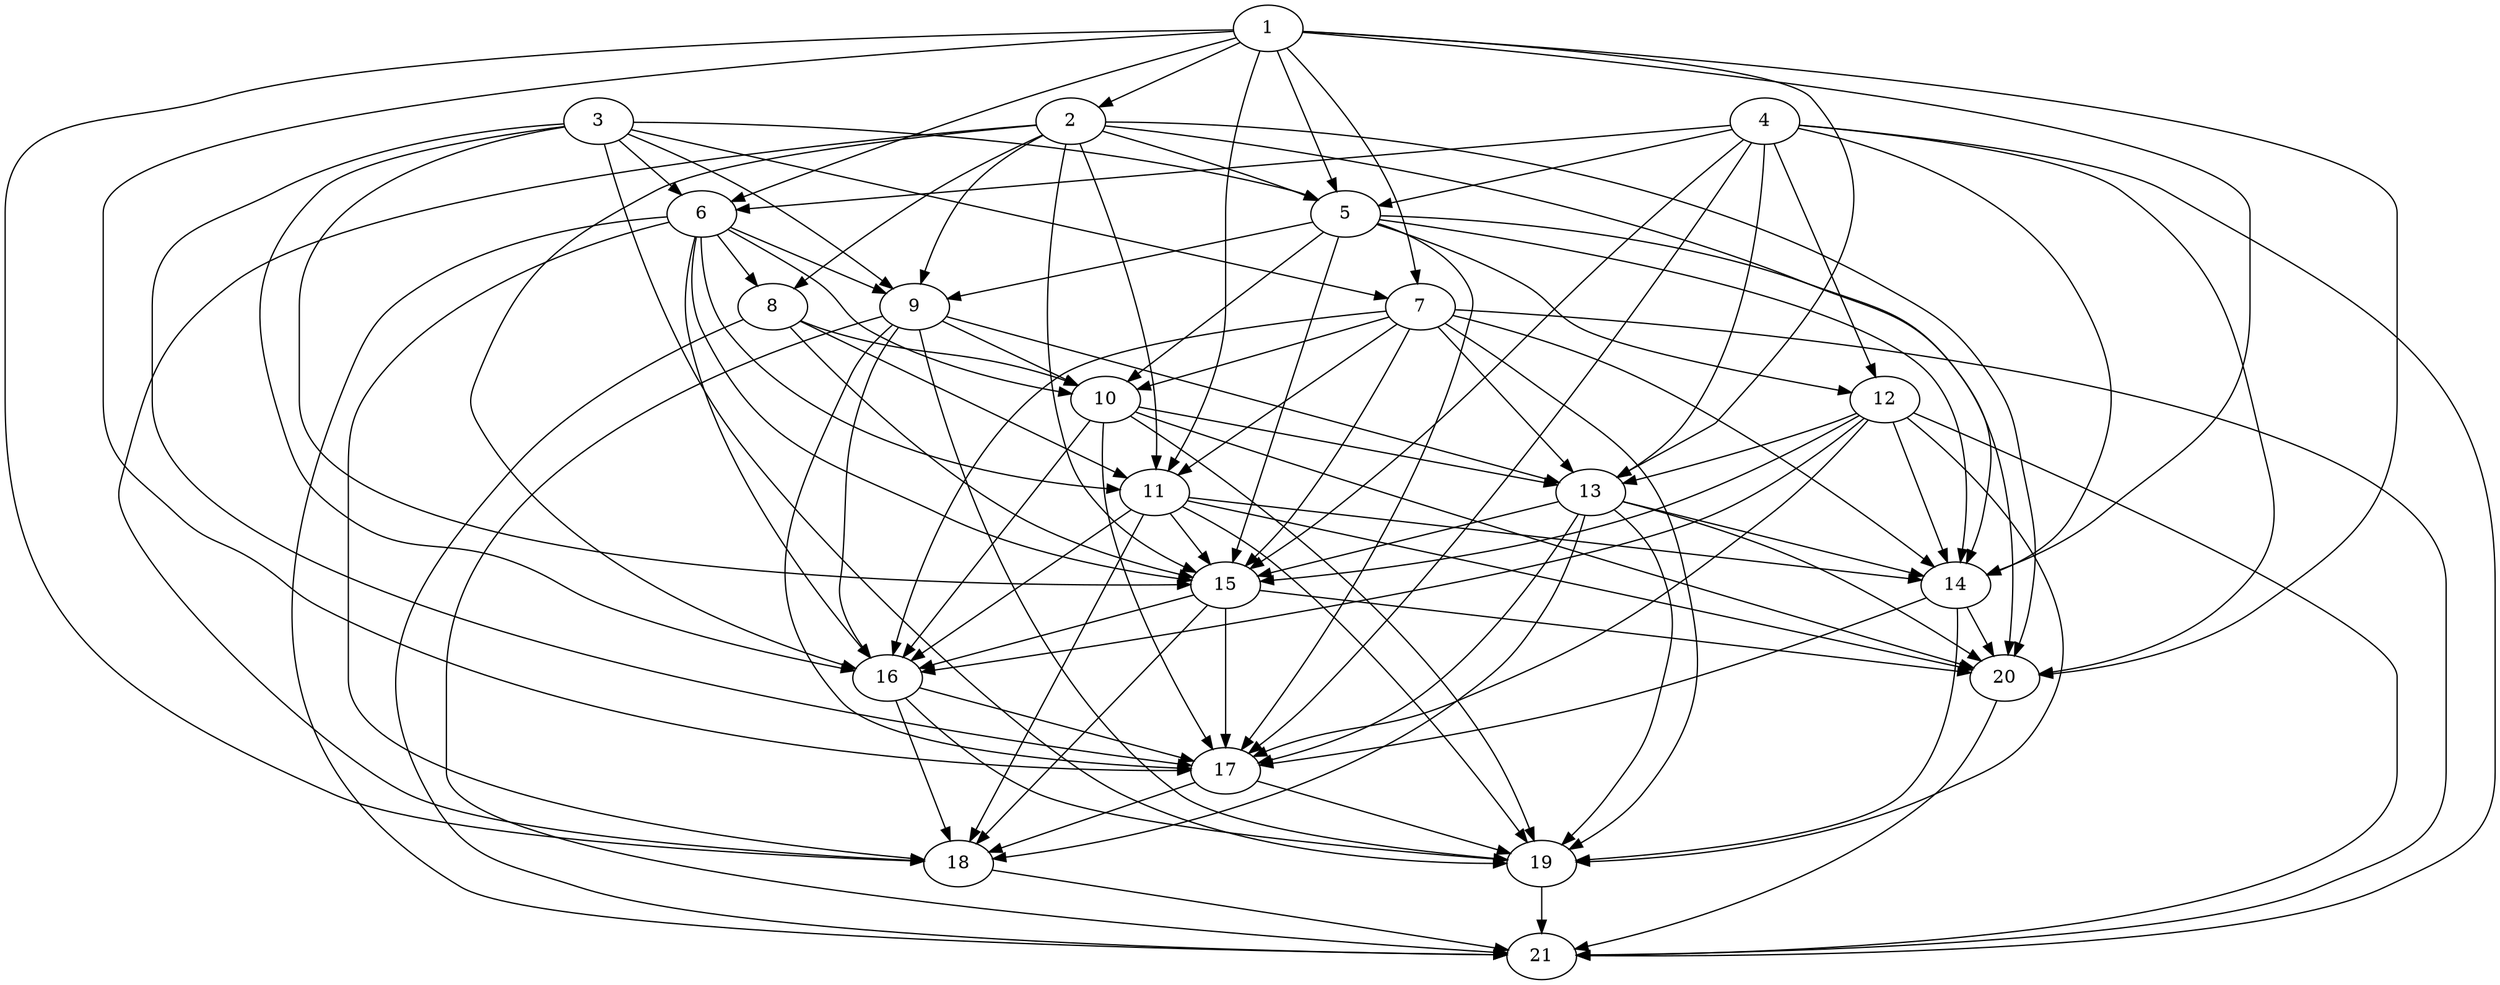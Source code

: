 digraph "Random_Nodes_21_Density_5.14_CCR_0.10_WeightType_Random" {
	1	[Weight=548];
	2	[Weight=329];
	3	[Weight=274];
	4	[Weight=110];
	5	[Weight=384];
	6	[Weight=164];
	7	[Weight=164];
	8	[Weight=493];
	9	[Weight=219];
	10	[Weight=164];
	11	[Weight=329];
	12	[Weight=493];
	13	[Weight=164];
	14	[Weight=164];
	15	[Weight=548];
	16	[Weight=384];
	17	[Weight=329];
	18	[Weight=493];
	19	[Weight=548];
	20	[Weight=438];
	21	[Weight=110];
	1 -> 2	[Weight=10];
	1 -> 5	[Weight=9];
	1 -> 6	[Weight=9];
	1 -> 7	[Weight=5];
	1 -> 11	[Weight=9];
	1 -> 13	[Weight=6];
	1 -> 14	[Weight=7];
	1 -> 17	[Weight=6];
	1 -> 18	[Weight=6];
	1 -> 20	[Weight=9];
	2 -> 5	[Weight=9];
	2 -> 8	[Weight=9];
	2 -> 9	[Weight=9];
	2 -> 11	[Weight=6];
	2 -> 14	[Weight=8];
	2 -> 15	[Weight=9];
	2 -> 16	[Weight=3];
	2 -> 18	[Weight=4];
	2 -> 20	[Weight=4];
	3 -> 5	[Weight=6];
	3 -> 6	[Weight=10];
	3 -> 7	[Weight=4];
	3 -> 9	[Weight=2];
	3 -> 15	[Weight=9];
	3 -> 16	[Weight=10];
	3 -> 17	[Weight=8];
	3 -> 19	[Weight=4];
	4 -> 5	[Weight=2];
	4 -> 6	[Weight=2];
	4 -> 12	[Weight=3];
	4 -> 13	[Weight=8];
	4 -> 14	[Weight=3];
	4 -> 15	[Weight=6];
	4 -> 17	[Weight=3];
	4 -> 20	[Weight=10];
	4 -> 21	[Weight=3];
	5 -> 9	[Weight=6];
	5 -> 10	[Weight=3];
	5 -> 12	[Weight=7];
	5 -> 14	[Weight=4];
	5 -> 15	[Weight=3];
	5 -> 17	[Weight=8];
	5 -> 20	[Weight=9];
	6 -> 8	[Weight=8];
	6 -> 9	[Weight=10];
	6 -> 10	[Weight=8];
	6 -> 11	[Weight=8];
	6 -> 15	[Weight=10];
	6 -> 16	[Weight=2];
	6 -> 18	[Weight=5];
	6 -> 21	[Weight=10];
	7 -> 10	[Weight=5];
	7 -> 11	[Weight=2];
	7 -> 13	[Weight=10];
	7 -> 14	[Weight=10];
	7 -> 15	[Weight=3];
	7 -> 16	[Weight=4];
	7 -> 19	[Weight=5];
	7 -> 21	[Weight=9];
	8 -> 10	[Weight=6];
	8 -> 11	[Weight=3];
	8 -> 15	[Weight=4];
	8 -> 21	[Weight=8];
	9 -> 10	[Weight=7];
	9 -> 13	[Weight=5];
	9 -> 16	[Weight=5];
	9 -> 17	[Weight=9];
	9 -> 19	[Weight=10];
	9 -> 21	[Weight=10];
	10 -> 13	[Weight=4];
	10 -> 16	[Weight=6];
	10 -> 17	[Weight=4];
	10 -> 19	[Weight=7];
	10 -> 20	[Weight=9];
	11 -> 14	[Weight=6];
	11 -> 15	[Weight=2];
	11 -> 16	[Weight=3];
	11 -> 18	[Weight=5];
	11 -> 19	[Weight=2];
	11 -> 20	[Weight=7];
	12 -> 13	[Weight=10];
	12 -> 14	[Weight=3];
	12 -> 15	[Weight=6];
	12 -> 16	[Weight=8];
	12 -> 17	[Weight=4];
	12 -> 19	[Weight=7];
	12 -> 21	[Weight=3];
	13 -> 14	[Weight=9];
	13 -> 15	[Weight=9];
	13 -> 17	[Weight=5];
	13 -> 18	[Weight=5];
	13 -> 19	[Weight=10];
	13 -> 20	[Weight=5];
	14 -> 17	[Weight=4];
	14 -> 19	[Weight=2];
	14 -> 20	[Weight=7];
	15 -> 16	[Weight=7];
	15 -> 17	[Weight=7];
	15 -> 18	[Weight=7];
	15 -> 20	[Weight=5];
	16 -> 17	[Weight=5];
	16 -> 18	[Weight=9];
	16 -> 19	[Weight=3];
	17 -> 18	[Weight=8];
	17 -> 19	[Weight=9];
	18 -> 21	[Weight=9];
	19 -> 21	[Weight=10];
	20 -> 21	[Weight=8];
}
